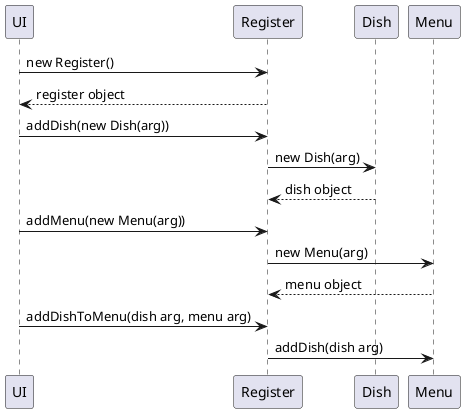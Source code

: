 @startuml klassediagram
UI -> Register: new Register()
UI <-- Register: register object
UI -> Register: addDish(new Dish(arg))
Register -> Dish: new Dish(arg)
Register <-- Dish: dish object
UI -> Register: addMenu(new Menu(arg))
Register -> Menu: new Menu(arg)
Register <-- Menu: menu object
UI -> Register: addDishToMenu(dish arg, menu arg)
Register -> Menu: addDish(dish arg)
@enduml